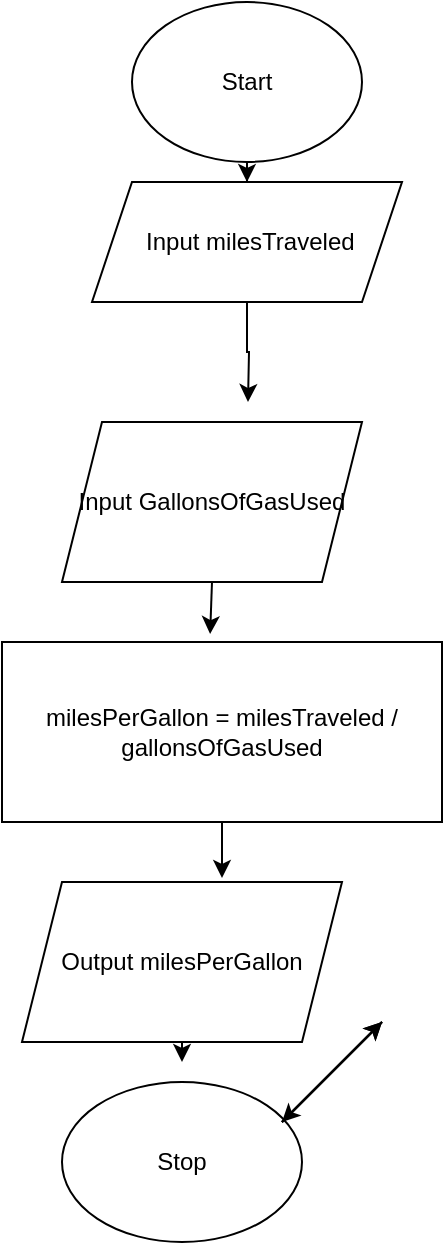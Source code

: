 <mxfile version="26.1.1">
  <diagram name="Page-1" id="5DgEvVra35wKPvQROqer">
    <mxGraphModel dx="2074" dy="1196" grid="1" gridSize="10" guides="1" tooltips="1" connect="1" arrows="1" fold="1" page="1" pageScale="1" pageWidth="850" pageHeight="1100" math="0" shadow="0">
      <root>
        <mxCell id="0" />
        <mxCell id="1" parent="0" />
        <mxCell id="YmjbShvx0cRq_aTDP8F8-9" style="edgeStyle=orthogonalEdgeStyle;rounded=0;orthogonalLoop=1;jettySize=auto;html=1;exitX=0.5;exitY=1;exitDx=0;exitDy=0;" edge="1" parent="1" source="YmjbShvx0cRq_aTDP8F8-1" target="YmjbShvx0cRq_aTDP8F8-2">
          <mxGeometry relative="1" as="geometry" />
        </mxCell>
        <mxCell id="YmjbShvx0cRq_aTDP8F8-1" value="Start" style="ellipse;whiteSpace=wrap;html=1;" vertex="1" parent="1">
          <mxGeometry x="325" y="70" width="115" height="80" as="geometry" />
        </mxCell>
        <mxCell id="YmjbShvx0cRq_aTDP8F8-13" style="edgeStyle=orthogonalEdgeStyle;rounded=0;orthogonalLoop=1;jettySize=auto;html=1;exitX=0.5;exitY=1;exitDx=0;exitDy=0;" edge="1" parent="1" source="YmjbShvx0cRq_aTDP8F8-2">
          <mxGeometry relative="1" as="geometry">
            <mxPoint x="383" y="270" as="targetPoint" />
          </mxGeometry>
        </mxCell>
        <mxCell id="YmjbShvx0cRq_aTDP8F8-2" value="&amp;nbsp;Input milesTraveled" style="shape=parallelogram;perimeter=parallelogramPerimeter;whiteSpace=wrap;html=1;fixedSize=1;" vertex="1" parent="1">
          <mxGeometry x="305" y="160" width="155" height="60" as="geometry" />
        </mxCell>
        <mxCell id="YmjbShvx0cRq_aTDP8F8-3" value="Input GallonsOfGasUsed" style="shape=parallelogram;perimeter=parallelogramPerimeter;whiteSpace=wrap;html=1;fixedSize=1;" vertex="1" parent="1">
          <mxGeometry x="290" y="280" width="150" height="80" as="geometry" />
        </mxCell>
        <mxCell id="YmjbShvx0cRq_aTDP8F8-4" value="milesPerGallon = milesTraveled / gallonsOfGasUsed" style="rounded=0;whiteSpace=wrap;html=1;" vertex="1" parent="1">
          <mxGeometry x="260" y="390" width="220" height="90" as="geometry" />
        </mxCell>
        <mxCell id="YmjbShvx0cRq_aTDP8F8-5" value="Stop" style="ellipse;whiteSpace=wrap;html=1;" vertex="1" parent="1">
          <mxGeometry x="290" y="610" width="120" height="80" as="geometry" />
        </mxCell>
        <mxCell id="YmjbShvx0cRq_aTDP8F8-16" style="edgeStyle=orthogonalEdgeStyle;rounded=0;orthogonalLoop=1;jettySize=auto;html=1;exitX=0.5;exitY=1;exitDx=0;exitDy=0;" edge="1" parent="1" source="YmjbShvx0cRq_aTDP8F8-6">
          <mxGeometry relative="1" as="geometry">
            <mxPoint x="350" y="600" as="targetPoint" />
          </mxGeometry>
        </mxCell>
        <mxCell id="YmjbShvx0cRq_aTDP8F8-6" value="Output milesPerGallon" style="shape=parallelogram;perimeter=parallelogramPerimeter;whiteSpace=wrap;html=1;fixedSize=1;" vertex="1" parent="1">
          <mxGeometry x="270" y="510" width="160" height="80" as="geometry" />
        </mxCell>
        <mxCell id="YmjbShvx0cRq_aTDP8F8-7" value="" style="endArrow=none;html=1;rounded=0;" edge="1" parent="1">
          <mxGeometry width="50" height="50" relative="1" as="geometry">
            <mxPoint x="400" y="630" as="sourcePoint" />
            <mxPoint x="450" y="580" as="targetPoint" />
          </mxGeometry>
        </mxCell>
        <mxCell id="YmjbShvx0cRq_aTDP8F8-8" value="" style="endArrow=none;html=1;rounded=0;" edge="1" parent="1">
          <mxGeometry width="50" height="50" relative="1" as="geometry">
            <mxPoint x="400" y="630" as="sourcePoint" />
            <mxPoint x="450" y="580" as="targetPoint" />
          </mxGeometry>
        </mxCell>
        <mxCell id="YmjbShvx0cRq_aTDP8F8-10" value="" style="endArrow=classic;startArrow=classic;html=1;rounded=0;" edge="1" parent="1">
          <mxGeometry width="50" height="50" relative="1" as="geometry">
            <mxPoint x="400" y="630" as="sourcePoint" />
            <mxPoint x="450" y="580" as="targetPoint" />
          </mxGeometry>
        </mxCell>
        <mxCell id="YmjbShvx0cRq_aTDP8F8-11" value="" style="endArrow=none;html=1;rounded=0;" edge="1" parent="1">
          <mxGeometry width="50" height="50" relative="1" as="geometry">
            <mxPoint x="400" y="630" as="sourcePoint" />
            <mxPoint x="450" y="580" as="targetPoint" />
          </mxGeometry>
        </mxCell>
        <mxCell id="YmjbShvx0cRq_aTDP8F8-12" value="" style="endArrow=classic;html=1;rounded=0;" edge="1" parent="1">
          <mxGeometry width="50" height="50" relative="1" as="geometry">
            <mxPoint x="400" y="630" as="sourcePoint" />
            <mxPoint x="450" y="580" as="targetPoint" />
          </mxGeometry>
        </mxCell>
        <mxCell id="YmjbShvx0cRq_aTDP8F8-14" style="edgeStyle=orthogonalEdgeStyle;rounded=0;orthogonalLoop=1;jettySize=auto;html=1;exitX=0.5;exitY=1;exitDx=0;exitDy=0;entryX=0.473;entryY=-0.044;entryDx=0;entryDy=0;entryPerimeter=0;" edge="1" parent="1" source="YmjbShvx0cRq_aTDP8F8-3" target="YmjbShvx0cRq_aTDP8F8-4">
          <mxGeometry relative="1" as="geometry" />
        </mxCell>
        <mxCell id="YmjbShvx0cRq_aTDP8F8-15" style="edgeStyle=orthogonalEdgeStyle;rounded=0;orthogonalLoop=1;jettySize=auto;html=1;exitX=0.5;exitY=1;exitDx=0;exitDy=0;entryX=0.625;entryY=-0.025;entryDx=0;entryDy=0;entryPerimeter=0;" edge="1" parent="1" source="YmjbShvx0cRq_aTDP8F8-4" target="YmjbShvx0cRq_aTDP8F8-6">
          <mxGeometry relative="1" as="geometry" />
        </mxCell>
      </root>
    </mxGraphModel>
  </diagram>
</mxfile>
